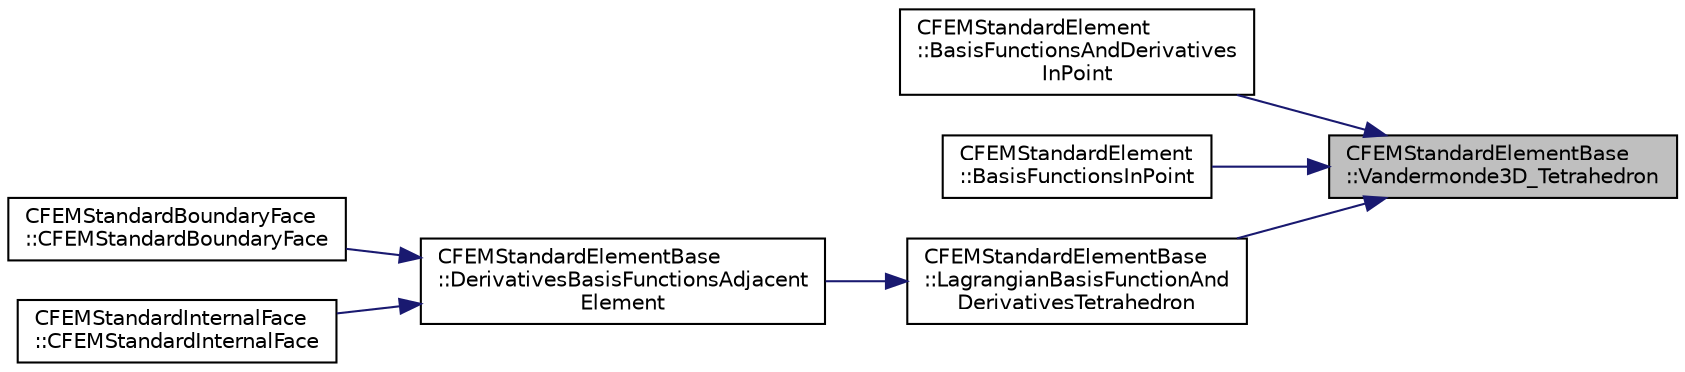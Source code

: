digraph "CFEMStandardElementBase::Vandermonde3D_Tetrahedron"
{
 // LATEX_PDF_SIZE
  edge [fontname="Helvetica",fontsize="10",labelfontname="Helvetica",labelfontsize="10"];
  node [fontname="Helvetica",fontsize="10",shape=record];
  rankdir="RL";
  Node1 [label="CFEMStandardElementBase\l::Vandermonde3D_Tetrahedron",height=0.2,width=0.4,color="black", fillcolor="grey75", style="filled", fontcolor="black",tooltip="Function, which computes the Vandermonde matrix for a standard tetrahedron."];
  Node1 -> Node2 [dir="back",color="midnightblue",fontsize="10",style="solid",fontname="Helvetica"];
  Node2 [label="CFEMStandardElement\l::BasisFunctionsAndDerivatives\lInPoint",height=0.2,width=0.4,color="black", fillcolor="white", style="filled",URL="$classCFEMStandardElement.html#a0ce8e7aff7657aa636844f04bae3eac4",tooltip="Function, which computes the Lagrangian basis functions and its derivatives for the given parametric ..."];
  Node1 -> Node3 [dir="back",color="midnightblue",fontsize="10",style="solid",fontname="Helvetica"];
  Node3 [label="CFEMStandardElement\l::BasisFunctionsInPoint",height=0.2,width=0.4,color="black", fillcolor="white", style="filled",URL="$classCFEMStandardElement.html#a7e662dc2ab1b4dc7a5b56cd70929af9d",tooltip="Function, which computes the Lagrangian basis functions for the given parametric coordinates."];
  Node1 -> Node4 [dir="back",color="midnightblue",fontsize="10",style="solid",fontname="Helvetica"];
  Node4 [label="CFEMStandardElementBase\l::LagrangianBasisFunctionAnd\lDerivativesTetrahedron",height=0.2,width=0.4,color="black", fillcolor="white", style="filled",URL="$classCFEMStandardElementBase.html#a20b0b111554e7d2d26ab4c69d2cfd885",tooltip="Function, which determines the values of the Lagrangian interpolation functions and its derivatives i..."];
  Node4 -> Node5 [dir="back",color="midnightblue",fontsize="10",style="solid",fontname="Helvetica"];
  Node5 [label="CFEMStandardElementBase\l::DerivativesBasisFunctionsAdjacent\lElement",height=0.2,width=0.4,color="black", fillcolor="white", style="filled",URL="$classCFEMStandardElementBase.html#afb1cec3d091753fa80105767654594e4",tooltip="Function, which computes the values of the derivatives of the basis functions of the adjacent element..."];
  Node5 -> Node6 [dir="back",color="midnightblue",fontsize="10",style="solid",fontname="Helvetica"];
  Node6 [label="CFEMStandardBoundaryFace\l::CFEMStandardBoundaryFace",height=0.2,width=0.4,color="black", fillcolor="white", style="filled",URL="$classCFEMStandardBoundaryFace.html#a5a92fa174c37322a3ebd640d12ab8b3b",tooltip="Alternative constructor."];
  Node5 -> Node7 [dir="back",color="midnightblue",fontsize="10",style="solid",fontname="Helvetica"];
  Node7 [label="CFEMStandardInternalFace\l::CFEMStandardInternalFace",height=0.2,width=0.4,color="black", fillcolor="white", style="filled",URL="$classCFEMStandardInternalFace.html#a03fc34bc2e61074ab778a30b940fb634",tooltip="Alternative constructor."];
}
